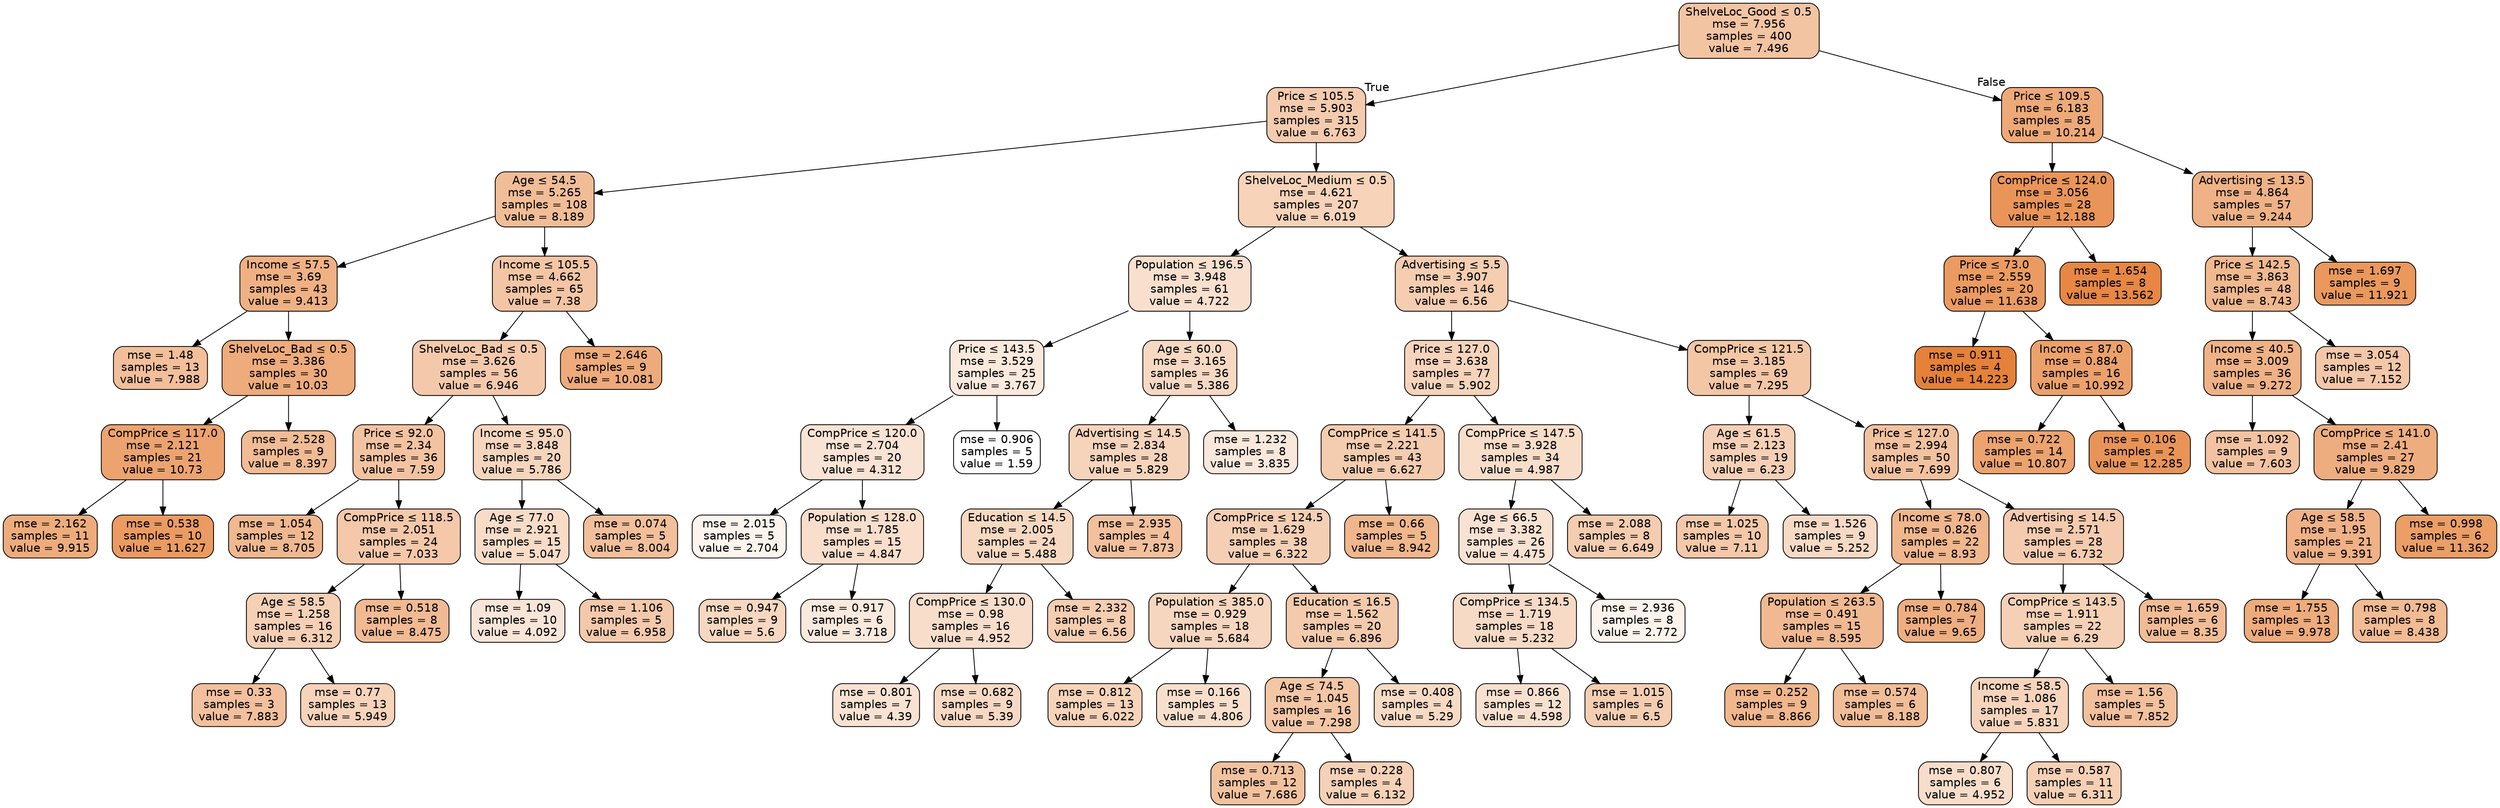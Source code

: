 digraph Tree {
node [shape=box, style="filled, rounded", color="black", fontname=helvetica] ;
edge [fontname=helvetica] ;
0 [label=<ShelveLoc_Good &le; 0.5<br/>mse = 7.956<br/>samples = 400<br/>value = 7.496>, fillcolor="#e5813977"] ;
1 [label=<Price &le; 105.5<br/>mse = 5.903<br/>samples = 315<br/>value = 6.763>, fillcolor="#e5813968"] ;
0 -> 1 [labeldistance=2.5, labelangle=45, headlabel="True"] ;
2 [label=<Age &le; 54.5<br/>mse = 5.265<br/>samples = 108<br/>value = 8.189>, fillcolor="#e5813985"] ;
1 -> 2 ;
3 [label=<Income &le; 57.5<br/>mse = 3.69<br/>samples = 43<br/>value = 9.413>, fillcolor="#e581399e"] ;
2 -> 3 ;
4 [label=<mse = 1.48<br/>samples = 13<br/>value = 7.988>, fillcolor="#e5813981"] ;
3 -> 4 ;
5 [label=<ShelveLoc_Bad &le; 0.5<br/>mse = 3.386<br/>samples = 30<br/>value = 10.03>, fillcolor="#e58139aa"] ;
3 -> 5 ;
6 [label=<CompPrice &le; 117.0<br/>mse = 2.121<br/>samples = 21<br/>value = 10.73>, fillcolor="#e58139b9"] ;
5 -> 6 ;
7 [label=<mse = 2.162<br/>samples = 11<br/>value = 9.915>, fillcolor="#e58139a8"] ;
6 -> 7 ;
8 [label=<mse = 0.538<br/>samples = 10<br/>value = 11.627>, fillcolor="#e58139cb"] ;
6 -> 8 ;
9 [label=<mse = 2.528<br/>samples = 9<br/>value = 8.397>, fillcolor="#e5813989"] ;
5 -> 9 ;
10 [label=<Income &le; 105.5<br/>mse = 4.662<br/>samples = 65<br/>value = 7.38>, fillcolor="#e5813975"] ;
2 -> 10 ;
11 [label=<ShelveLoc_Bad &le; 0.5<br/>mse = 3.626<br/>samples = 56<br/>value = 6.946>, fillcolor="#e581396c"] ;
10 -> 11 ;
12 [label=<Price &le; 92.0<br/>mse = 2.34<br/>samples = 36<br/>value = 7.59>, fillcolor="#e5813979"] ;
11 -> 12 ;
13 [label=<mse = 1.054<br/>samples = 12<br/>value = 8.705>, fillcolor="#e5813990"] ;
12 -> 13 ;
14 [label=<CompPrice &le; 118.5<br/>mse = 2.051<br/>samples = 24<br/>value = 7.033>, fillcolor="#e581396e"] ;
12 -> 14 ;
15 [label=<Age &le; 58.5<br/>mse = 1.258<br/>samples = 16<br/>value = 6.312>, fillcolor="#e581395f"] ;
14 -> 15 ;
16 [label=<mse = 0.33<br/>samples = 3<br/>value = 7.883>, fillcolor="#e581397f"] ;
15 -> 16 ;
17 [label=<mse = 0.77<br/>samples = 13<br/>value = 5.949>, fillcolor="#e5813958"] ;
15 -> 17 ;
18 [label=<mse = 0.518<br/>samples = 8<br/>value = 8.475>, fillcolor="#e581398b"] ;
14 -> 18 ;
19 [label=<Income &le; 95.0<br/>mse = 3.848<br/>samples = 20<br/>value = 5.786>, fillcolor="#e5813955"] ;
11 -> 19 ;
20 [label=<Age &le; 77.0<br/>mse = 2.921<br/>samples = 15<br/>value = 5.047>, fillcolor="#e5813946"] ;
19 -> 20 ;
21 [label=<mse = 1.09<br/>samples = 10<br/>value = 4.092>, fillcolor="#e5813933"] ;
20 -> 21 ;
22 [label=<mse = 1.106<br/>samples = 5<br/>value = 6.958>, fillcolor="#e581396c"] ;
20 -> 22 ;
23 [label=<mse = 0.074<br/>samples = 5<br/>value = 8.004>, fillcolor="#e5813981"] ;
19 -> 23 ;
24 [label=<mse = 2.646<br/>samples = 9<br/>value = 10.081>, fillcolor="#e58139ab"] ;
10 -> 24 ;
25 [label=<ShelveLoc_Medium &le; 0.5<br/>mse = 4.621<br/>samples = 207<br/>value = 6.019>, fillcolor="#e5813959"] ;
1 -> 25 ;
26 [label=<Population &le; 196.5<br/>mse = 3.948<br/>samples = 61<br/>value = 4.722>, fillcolor="#e581393f"] ;
25 -> 26 ;
27 [label=<Price &le; 143.5<br/>mse = 3.529<br/>samples = 25<br/>value = 3.767>, fillcolor="#e581392c"] ;
26 -> 27 ;
28 [label=<CompPrice &le; 120.0<br/>mse = 2.704<br/>samples = 20<br/>value = 4.312>, fillcolor="#e5813937"] ;
27 -> 28 ;
29 [label=<mse = 2.015<br/>samples = 5<br/>value = 2.704>, fillcolor="#e5813916"] ;
28 -> 29 ;
30 [label=<Population &le; 128.0<br/>mse = 1.785<br/>samples = 15<br/>value = 4.847>, fillcolor="#e5813942"] ;
28 -> 30 ;
31 [label=<mse = 0.947<br/>samples = 9<br/>value = 5.6>, fillcolor="#e5813951"] ;
30 -> 31 ;
32 [label=<mse = 0.917<br/>samples = 6<br/>value = 3.718>, fillcolor="#e581392b"] ;
30 -> 32 ;
33 [label=<mse = 0.906<br/>samples = 5<br/>value = 1.59>, fillcolor="#e5813900"] ;
27 -> 33 ;
34 [label=<Age &le; 60.0<br/>mse = 3.165<br/>samples = 36<br/>value = 5.386>, fillcolor="#e581394d"] ;
26 -> 34 ;
35 [label=<Advertising &le; 14.5<br/>mse = 2.834<br/>samples = 28<br/>value = 5.829>, fillcolor="#e5813956"] ;
34 -> 35 ;
36 [label=<Education &le; 14.5<br/>mse = 2.005<br/>samples = 24<br/>value = 5.488>, fillcolor="#e581394f"] ;
35 -> 36 ;
37 [label=<CompPrice &le; 130.0<br/>mse = 0.98<br/>samples = 16<br/>value = 4.952>, fillcolor="#e5813944"] ;
36 -> 37 ;
38 [label=<mse = 0.801<br/>samples = 7<br/>value = 4.39>, fillcolor="#e5813939"] ;
37 -> 38 ;
39 [label=<mse = 0.682<br/>samples = 9<br/>value = 5.39>, fillcolor="#e581394d"] ;
37 -> 39 ;
40 [label=<mse = 2.332<br/>samples = 8<br/>value = 6.56>, fillcolor="#e5813964"] ;
36 -> 40 ;
41 [label=<mse = 2.935<br/>samples = 4<br/>value = 7.873>, fillcolor="#e581397f"] ;
35 -> 41 ;
42 [label=<mse = 1.232<br/>samples = 8<br/>value = 3.835>, fillcolor="#e581392d"] ;
34 -> 42 ;
43 [label=<Advertising &le; 5.5<br/>mse = 3.907<br/>samples = 146<br/>value = 6.56>, fillcolor="#e5813964"] ;
25 -> 43 ;
44 [label=<Price &le; 127.0<br/>mse = 3.638<br/>samples = 77<br/>value = 5.902>, fillcolor="#e5813957"] ;
43 -> 44 ;
45 [label=<CompPrice &le; 141.5<br/>mse = 2.221<br/>samples = 43<br/>value = 6.627>, fillcolor="#e5813966"] ;
44 -> 45 ;
46 [label=<CompPrice &le; 124.5<br/>mse = 1.629<br/>samples = 38<br/>value = 6.322>, fillcolor="#e5813960"] ;
45 -> 46 ;
47 [label=<Population &le; 385.0<br/>mse = 0.929<br/>samples = 18<br/>value = 5.684>, fillcolor="#e5813953"] ;
46 -> 47 ;
48 [label=<mse = 0.812<br/>samples = 13<br/>value = 6.022>, fillcolor="#e5813959"] ;
47 -> 48 ;
49 [label=<mse = 0.166<br/>samples = 5<br/>value = 4.806>, fillcolor="#e5813941"] ;
47 -> 49 ;
50 [label=<Education &le; 16.5<br/>mse = 1.562<br/>samples = 20<br/>value = 6.896>, fillcolor="#e581396b"] ;
46 -> 50 ;
51 [label=<Age &le; 74.5<br/>mse = 1.045<br/>samples = 16<br/>value = 7.298>, fillcolor="#e5813973"] ;
50 -> 51 ;
52 [label=<mse = 0.713<br/>samples = 12<br/>value = 7.686>, fillcolor="#e581397b"] ;
51 -> 52 ;
53 [label=<mse = 0.228<br/>samples = 4<br/>value = 6.132>, fillcolor="#e581395c"] ;
51 -> 53 ;
54 [label=<mse = 0.408<br/>samples = 4<br/>value = 5.29>, fillcolor="#e581394b"] ;
50 -> 54 ;
55 [label=<mse = 0.66<br/>samples = 5<br/>value = 8.942>, fillcolor="#e5813994"] ;
45 -> 55 ;
56 [label=<CompPrice &le; 147.5<br/>mse = 3.928<br/>samples = 34<br/>value = 4.987>, fillcolor="#e5813945"] ;
44 -> 56 ;
57 [label=<Age &le; 66.5<br/>mse = 3.382<br/>samples = 26<br/>value = 4.475>, fillcolor="#e581393a"] ;
56 -> 57 ;
58 [label=<CompPrice &le; 134.5<br/>mse = 1.719<br/>samples = 18<br/>value = 5.232>, fillcolor="#e581394a"] ;
57 -> 58 ;
59 [label=<mse = 0.866<br/>samples = 12<br/>value = 4.598>, fillcolor="#e581393d"] ;
58 -> 59 ;
60 [label=<mse = 1.015<br/>samples = 6<br/>value = 6.5>, fillcolor="#e5813963"] ;
58 -> 60 ;
61 [label=<mse = 2.936<br/>samples = 8<br/>value = 2.772>, fillcolor="#e5813918"] ;
57 -> 61 ;
62 [label=<mse = 2.088<br/>samples = 8<br/>value = 6.649>, fillcolor="#e5813966"] ;
56 -> 62 ;
63 [label=<CompPrice &le; 121.5<br/>mse = 3.185<br/>samples = 69<br/>value = 7.295>, fillcolor="#e5813973"] ;
43 -> 63 ;
64 [label=<Age &le; 61.5<br/>mse = 2.123<br/>samples = 19<br/>value = 6.23>, fillcolor="#e581395e"] ;
63 -> 64 ;
65 [label=<mse = 1.025<br/>samples = 10<br/>value = 7.11>, fillcolor="#e581396f"] ;
64 -> 65 ;
66 [label=<mse = 1.526<br/>samples = 9<br/>value = 5.252>, fillcolor="#e581394a"] ;
64 -> 66 ;
67 [label=<Price &le; 127.0<br/>mse = 2.994<br/>samples = 50<br/>value = 7.699>, fillcolor="#e581397b"] ;
63 -> 67 ;
68 [label=<Income &le; 78.0<br/>mse = 0.826<br/>samples = 22<br/>value = 8.93>, fillcolor="#e5813994"] ;
67 -> 68 ;
69 [label=<Population &le; 263.5<br/>mse = 0.491<br/>samples = 15<br/>value = 8.595>, fillcolor="#e581398d"] ;
68 -> 69 ;
70 [label=<mse = 0.252<br/>samples = 9<br/>value = 8.866>, fillcolor="#e5813993"] ;
69 -> 70 ;
71 [label=<mse = 0.574<br/>samples = 6<br/>value = 8.188>, fillcolor="#e5813985"] ;
69 -> 71 ;
72 [label=<mse = 0.784<br/>samples = 7<br/>value = 9.65>, fillcolor="#e58139a3"] ;
68 -> 72 ;
73 [label=<Advertising &le; 14.5<br/>mse = 2.571<br/>samples = 28<br/>value = 6.732>, fillcolor="#e5813968"] ;
67 -> 73 ;
74 [label=<CompPrice &le; 143.5<br/>mse = 1.911<br/>samples = 22<br/>value = 6.29>, fillcolor="#e581395f"] ;
73 -> 74 ;
75 [label=<Income &le; 58.5<br/>mse = 1.086<br/>samples = 17<br/>value = 5.831>, fillcolor="#e5813956"] ;
74 -> 75 ;
76 [label=<mse = 0.807<br/>samples = 6<br/>value = 4.952>, fillcolor="#e5813944"] ;
75 -> 76 ;
77 [label=<mse = 0.587<br/>samples = 11<br/>value = 6.311>, fillcolor="#e581395f"] ;
75 -> 77 ;
78 [label=<mse = 1.56<br/>samples = 5<br/>value = 7.852>, fillcolor="#e581397e"] ;
74 -> 78 ;
79 [label=<mse = 1.659<br/>samples = 6<br/>value = 8.35>, fillcolor="#e5813988"] ;
73 -> 79 ;
80 [label=<Price &le; 109.5<br/>mse = 6.183<br/>samples = 85<br/>value = 10.214>, fillcolor="#e58139ae"] ;
0 -> 80 [labeldistance=2.5, labelangle=-45, headlabel="False"] ;
81 [label=<CompPrice &le; 124.0<br/>mse = 3.056<br/>samples = 28<br/>value = 12.188>, fillcolor="#e58139d6"] ;
80 -> 81 ;
82 [label=<Price &le; 73.0<br/>mse = 2.559<br/>samples = 20<br/>value = 11.638>, fillcolor="#e58139cb"] ;
81 -> 82 ;
83 [label=<mse = 0.911<br/>samples = 4<br/>value = 14.223>, fillcolor="#e58139ff"] ;
82 -> 83 ;
84 [label=<Income &le; 87.0<br/>mse = 0.884<br/>samples = 16<br/>value = 10.992>, fillcolor="#e58139be"] ;
82 -> 84 ;
85 [label=<mse = 0.722<br/>samples = 14<br/>value = 10.807>, fillcolor="#e58139ba"] ;
84 -> 85 ;
86 [label=<mse = 0.106<br/>samples = 2<br/>value = 12.285>, fillcolor="#e58139d8"] ;
84 -> 86 ;
87 [label=<mse = 1.654<br/>samples = 8<br/>value = 13.562>, fillcolor="#e58139f2"] ;
81 -> 87 ;
88 [label=<Advertising &le; 13.5<br/>mse = 4.864<br/>samples = 57<br/>value = 9.244>, fillcolor="#e581399b"] ;
80 -> 88 ;
89 [label=<Price &le; 142.5<br/>mse = 3.863<br/>samples = 48<br/>value = 8.743>, fillcolor="#e5813990"] ;
88 -> 89 ;
90 [label=<Income &le; 40.5<br/>mse = 3.009<br/>samples = 36<br/>value = 9.272>, fillcolor="#e581399b"] ;
89 -> 90 ;
91 [label=<mse = 1.092<br/>samples = 9<br/>value = 7.603>, fillcolor="#e5813979"] ;
90 -> 91 ;
92 [label=<CompPrice &le; 141.0<br/>mse = 2.41<br/>samples = 27<br/>value = 9.829>, fillcolor="#e58139a6"] ;
90 -> 92 ;
93 [label=<Age &le; 58.5<br/>mse = 1.95<br/>samples = 21<br/>value = 9.391>, fillcolor="#e581399d"] ;
92 -> 93 ;
94 [label=<mse = 1.755<br/>samples = 13<br/>value = 9.978>, fillcolor="#e58139a9"] ;
93 -> 94 ;
95 [label=<mse = 0.798<br/>samples = 8<br/>value = 8.438>, fillcolor="#e581398a"] ;
93 -> 95 ;
96 [label=<mse = 0.998<br/>samples = 6<br/>value = 11.362>, fillcolor="#e58139c5"] ;
92 -> 96 ;
97 [label=<mse = 3.054<br/>samples = 12<br/>value = 7.152>, fillcolor="#e5813970"] ;
89 -> 97 ;
98 [label=<mse = 1.697<br/>samples = 9<br/>value = 11.921>, fillcolor="#e58139d1"] ;
88 -> 98 ;
}